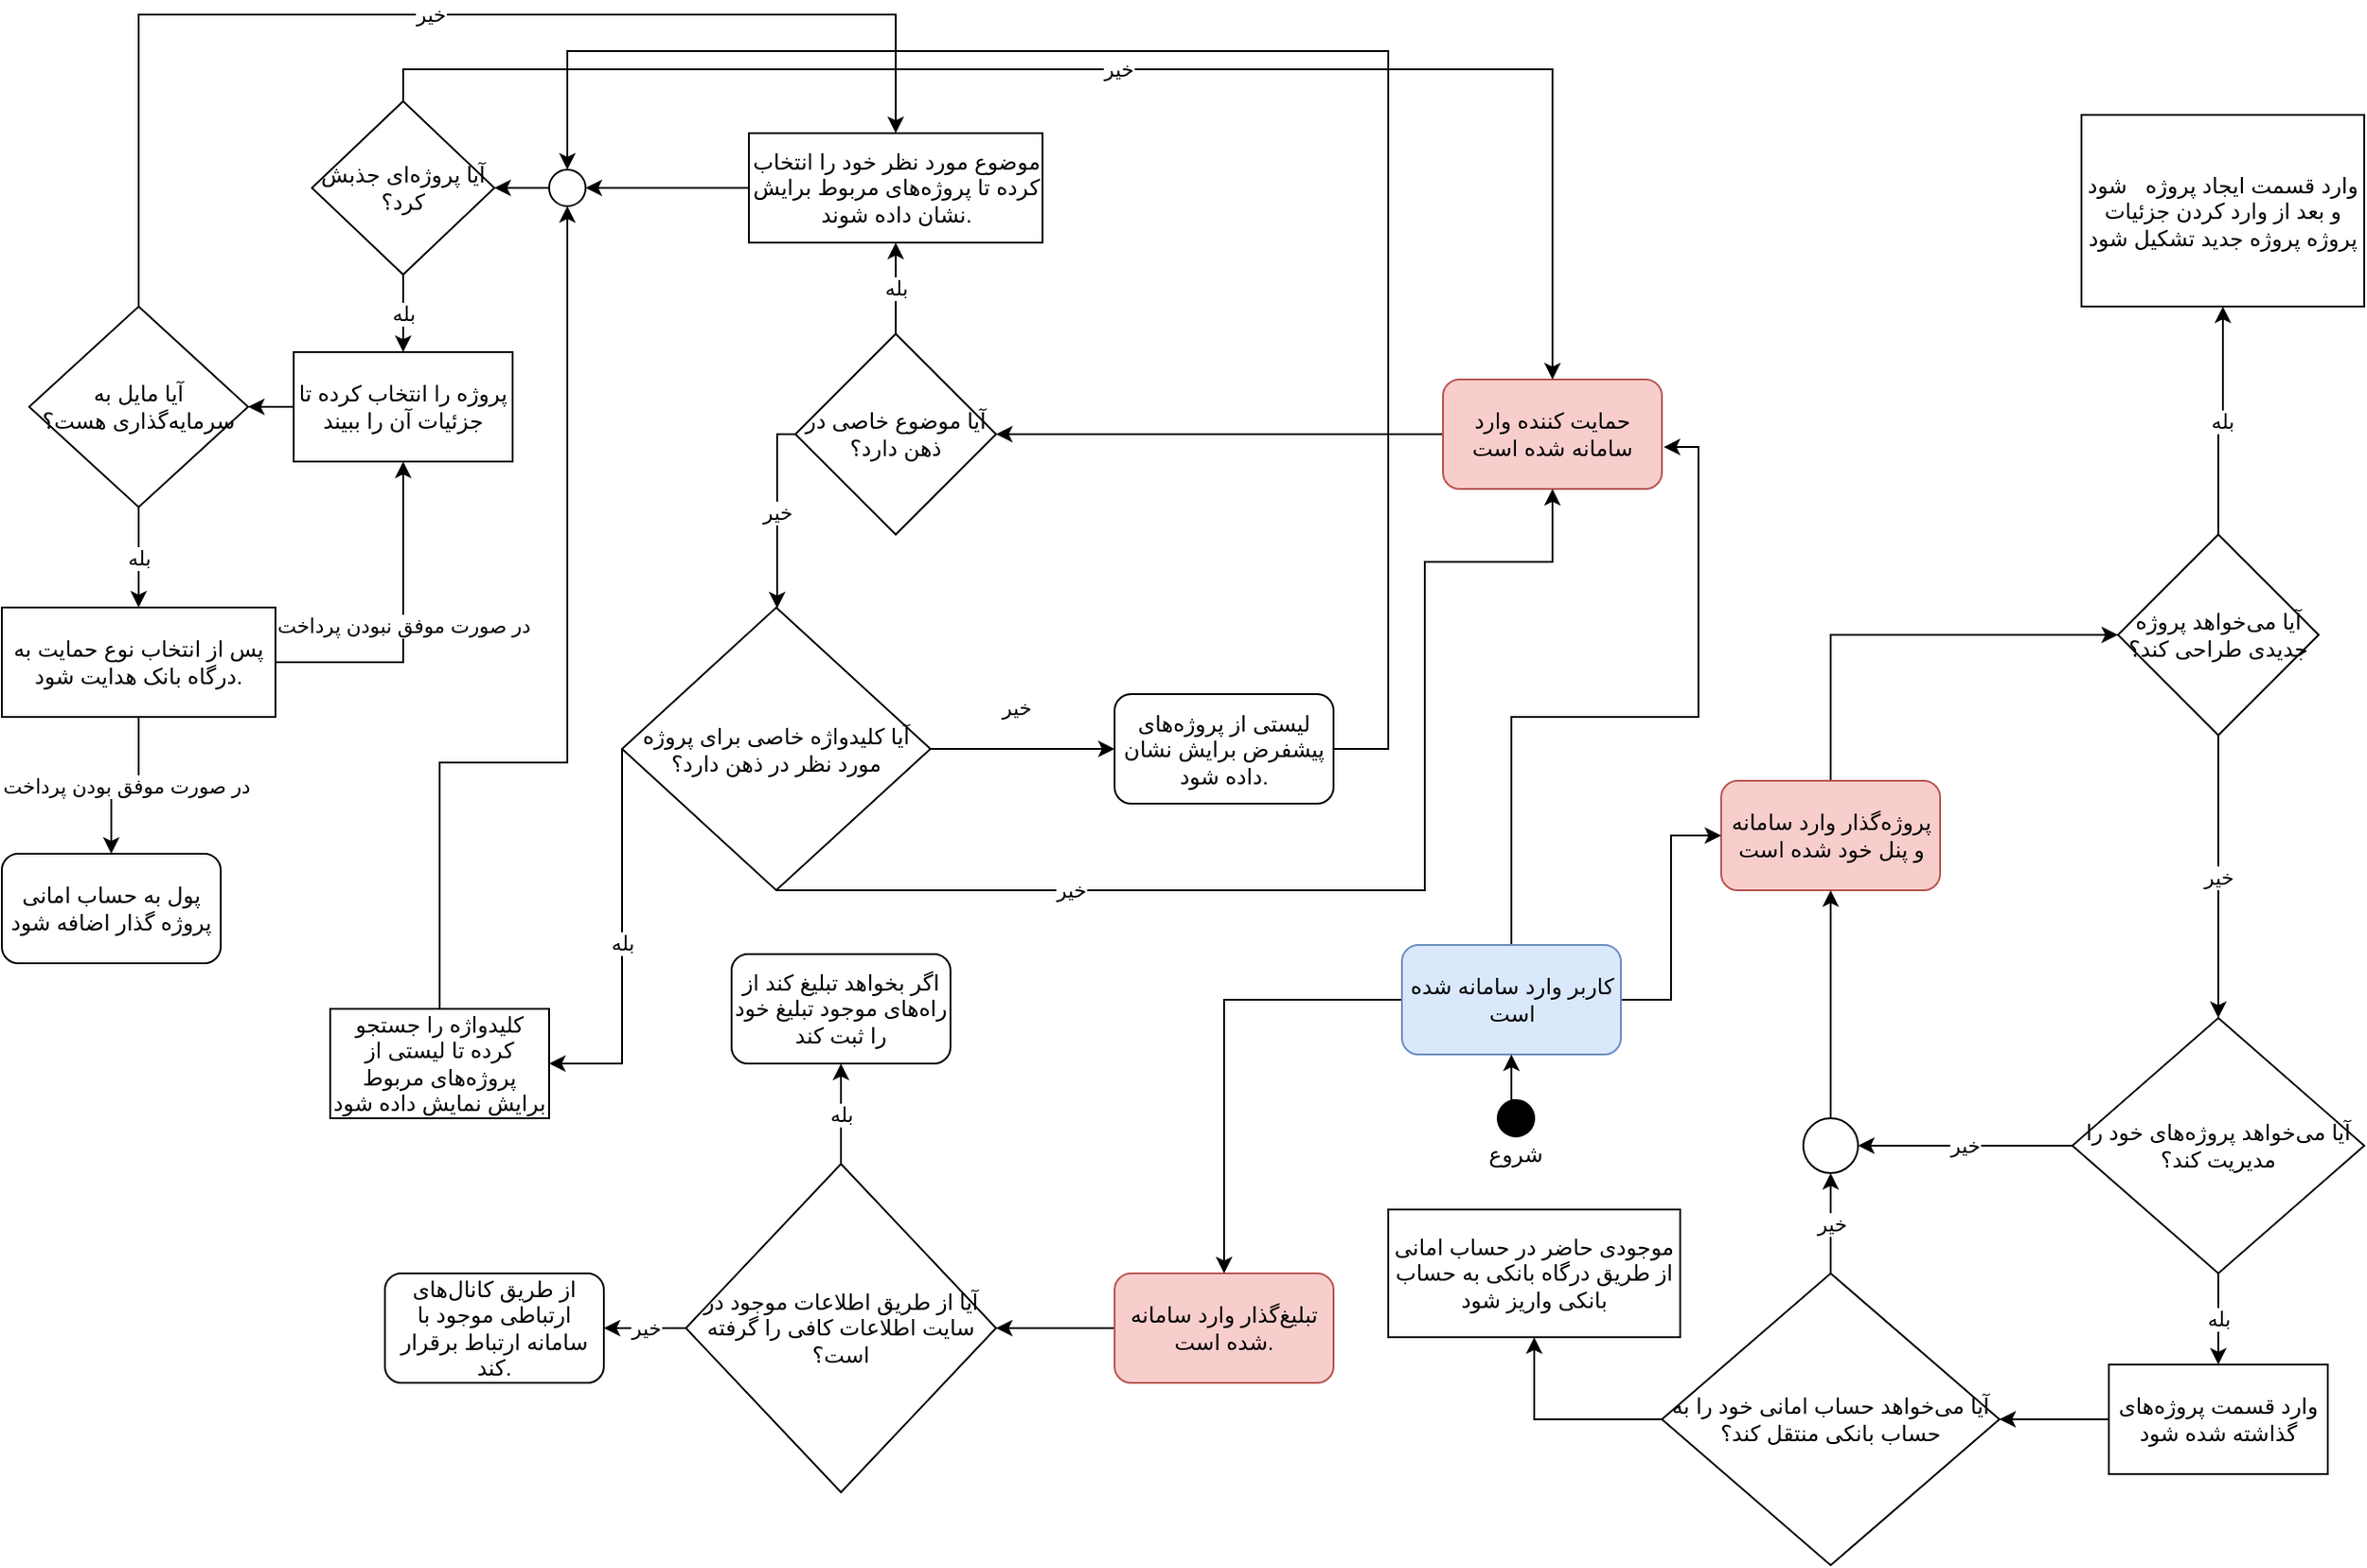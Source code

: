 <mxfile version="10.5.9" type="github"><diagram id="GM4aHO6DSNXgY2hBp16m" name="Page-1"><mxGraphModel dx="1530" dy="945" grid="1" gridSize="10" guides="1" tooltips="1" connect="1" arrows="1" fold="1" page="1" pageScale="1" pageWidth="850" pageHeight="1100" math="0" shadow="0"><root><mxCell id="D2rGNsIUZsNP9-t_oaoN-0"/><mxCell id="D2rGNsIUZsNP9-t_oaoN-1" parent="D2rGNsIUZsNP9-t_oaoN-0"/><mxCell id="wzOLy3sFveUi5eah2--a-5" style="edgeStyle=orthogonalEdgeStyle;rounded=0;orthogonalLoop=1;jettySize=auto;html=1;entryX=0;entryY=0.5;entryDx=0;entryDy=0;" parent="D2rGNsIUZsNP9-t_oaoN-1" source="wzOLy3sFveUi5eah2--a-0" target="wzOLy3sFveUi5eah2--a-2" edge="1"><mxGeometry relative="1" as="geometry"><Array as="points"><mxPoint x="1523" y="370"/></Array></mxGeometry></mxCell><mxCell id="wzOLy3sFveUi5eah2--a-0" value="پروژه‌گذار وارد سامانه و پنل خود شده است" style="rounded=1;whiteSpace=wrap;html=1;fillColor=#f8cecc;strokeColor=#b85450;" parent="D2rGNsIUZsNP9-t_oaoN-1" vertex="1"><mxGeometry x="1462.5" y="450" width="120" height="60" as="geometry"/></mxCell><mxCell id="wzOLy3sFveUi5eah2--a-6" value="بله&lt;br&gt;" style="edgeStyle=orthogonalEdgeStyle;rounded=0;orthogonalLoop=1;jettySize=auto;html=1;entryX=0.5;entryY=1;entryDx=0;entryDy=0;" parent="D2rGNsIUZsNP9-t_oaoN-1" source="wzOLy3sFveUi5eah2--a-2" target="wzOLy3sFveUi5eah2--a-7" edge="1"><mxGeometry relative="1" as="geometry"><mxPoint x="1675" y="215" as="targetPoint"/></mxGeometry></mxCell><mxCell id="wzOLy3sFveUi5eah2--a-13" value="خیر" style="edgeStyle=orthogonalEdgeStyle;rounded=0;orthogonalLoop=1;jettySize=auto;html=1;exitX=0.5;exitY=1;exitDx=0;exitDy=0;" parent="D2rGNsIUZsNP9-t_oaoN-1" source="wzOLy3sFveUi5eah2--a-2" target="wzOLy3sFveUi5eah2--a-9" edge="1"><mxGeometry relative="1" as="geometry"/></mxCell><mxCell id="wzOLy3sFveUi5eah2--a-2" value="آیا می‌خواهد پروژه جدیدی طراحی کند؟" style="rhombus;whiteSpace=wrap;html=1;" parent="D2rGNsIUZsNP9-t_oaoN-1" vertex="1"><mxGeometry x="1680" y="315" width="110" height="110" as="geometry"/></mxCell><mxCell id="wzOLy3sFveUi5eah2--a-7" value="وارد قسمت ایجاد پروژه&amp;nbsp; &amp;nbsp;شود و بعد از وارد کردن جزئیات پروژه پروژه جدید تشکیل شود" style="rounded=0;whiteSpace=wrap;html=1;" parent="D2rGNsIUZsNP9-t_oaoN-1" vertex="1"><mxGeometry x="1660" y="85" width="155" height="105" as="geometry"/></mxCell><mxCell id="wzOLy3sFveUi5eah2--a-14" value="بله" style="edgeStyle=orthogonalEdgeStyle;rounded=0;orthogonalLoop=1;jettySize=auto;html=1;entryX=0.5;entryY=0;entryDx=0;entryDy=0;" parent="D2rGNsIUZsNP9-t_oaoN-1" source="wzOLy3sFveUi5eah2--a-9" target="wzOLy3sFveUi5eah2--a-15" edge="1"><mxGeometry relative="1" as="geometry"><mxPoint x="1675" y="645" as="targetPoint"/></mxGeometry></mxCell><mxCell id="wzOLy3sFveUi5eah2--a-24" value="خیر&lt;br&gt;" style="edgeStyle=orthogonalEdgeStyle;rounded=0;orthogonalLoop=1;jettySize=auto;html=1;exitX=0;exitY=0.5;exitDx=0;exitDy=0;entryX=1;entryY=0.5;entryDx=0;entryDy=0;" parent="D2rGNsIUZsNP9-t_oaoN-1" source="wzOLy3sFveUi5eah2--a-9" target="wzOLy3sFveUi5eah2--a-46" edge="1"><mxGeometry relative="1" as="geometry"><mxPoint x="1580" y="515" as="targetPoint"/><Array as="points"><mxPoint x="1620" y="650"/><mxPoint x="1620" y="650"/></Array></mxGeometry></mxCell><mxCell id="wzOLy3sFveUi5eah2--a-9" value="آیا می‌خواهد پروژه‌های خود را مدیریت کند؟" style="rhombus;whiteSpace=wrap;html=1;" parent="D2rGNsIUZsNP9-t_oaoN-1" vertex="1"><mxGeometry x="1655" y="580" width="160" height="140" as="geometry"/></mxCell><mxCell id="wzOLy3sFveUi5eah2--a-42" style="edgeStyle=orthogonalEdgeStyle;rounded=0;orthogonalLoop=1;jettySize=auto;html=1;entryX=1;entryY=0.5;entryDx=0;entryDy=0;" parent="D2rGNsIUZsNP9-t_oaoN-1" source="wzOLy3sFveUi5eah2--a-15" target="wzOLy3sFveUi5eah2--a-43" edge="1"><mxGeometry relative="1" as="geometry"><mxPoint x="1630" y="685" as="targetPoint"/></mxGeometry></mxCell><mxCell id="wzOLy3sFveUi5eah2--a-15" value="وارد قسمت پروژه‌های گذاشته شده شود" style="rounded=0;whiteSpace=wrap;html=1;" parent="D2rGNsIUZsNP9-t_oaoN-1" vertex="1"><mxGeometry x="1675" y="770" width="120" height="60" as="geometry"/></mxCell><mxCell id="wzOLy3sFveUi5eah2--a-23" style="edgeStyle=orthogonalEdgeStyle;rounded=0;orthogonalLoop=1;jettySize=auto;html=1;exitX=0;exitY=0.5;exitDx=0;exitDy=0;entryX=1;entryY=0.5;entryDx=0;entryDy=0;" parent="D2rGNsIUZsNP9-t_oaoN-1" source="wzOLy3sFveUi5eah2--a-17" target="wzOLy3sFveUi5eah2--a-20" edge="1"><mxGeometry relative="1" as="geometry"/></mxCell><mxCell id="wzOLy3sFveUi5eah2--a-17" value="حمایت کننده وارد سامانه شده است" style="rounded=1;whiteSpace=wrap;html=1;fillColor=#f8cecc;strokeColor=#b85450;" parent="D2rGNsIUZsNP9-t_oaoN-1" vertex="1"><mxGeometry x="1310" y="230" width="120" height="60" as="geometry"/></mxCell><mxCell id="wzOLy3sFveUi5eah2--a-18" value="بله&lt;br&gt;" style="edgeStyle=orthogonalEdgeStyle;rounded=0;orthogonalLoop=1;jettySize=auto;html=1;entryX=0.5;entryY=1;entryDx=0;entryDy=0;" parent="D2rGNsIUZsNP9-t_oaoN-1" source="wzOLy3sFveUi5eah2--a-20" target="wzOLy3sFveUi5eah2--a-26" edge="1"><mxGeometry relative="1" as="geometry"><mxPoint x="950" y="145" as="targetPoint"/></mxGeometry></mxCell><mxCell id="wzOLy3sFveUi5eah2--a-19" value="خیر" style="edgeStyle=orthogonalEdgeStyle;rounded=0;orthogonalLoop=1;jettySize=auto;html=1;exitX=0;exitY=0.5;exitDx=0;exitDy=0;" parent="D2rGNsIUZsNP9-t_oaoN-1" source="wzOLy3sFveUi5eah2--a-20" target="wzOLy3sFveUi5eah2--a-22" edge="1"><mxGeometry relative="1" as="geometry"><Array as="points"><mxPoint x="945" y="335"/><mxPoint x="945" y="335"/></Array></mxGeometry></mxCell><mxCell id="wzOLy3sFveUi5eah2--a-20" value="آیا موضوع خاصی در ذهن دارد؟" style="rhombus;whiteSpace=wrap;html=1;" parent="D2rGNsIUZsNP9-t_oaoN-1" vertex="1"><mxGeometry x="955" y="205" width="110" height="110" as="geometry"/></mxCell><mxCell id="wzOLy3sFveUi5eah2--a-52" value="خیر" style="edgeStyle=orthogonalEdgeStyle;rounded=0;orthogonalLoop=1;jettySize=auto;html=1;entryX=0;entryY=0.5;entryDx=0;entryDy=0;" parent="D2rGNsIUZsNP9-t_oaoN-1" source="wzOLy3sFveUi5eah2--a-22" target="wzOLy3sFveUi5eah2--a-53" edge="1"><mxGeometry x="0.009" y="23" relative="1" as="geometry"><mxPoint x="1090" y="432.5" as="targetPoint"/><mxPoint x="-4" as="offset"/></mxGeometry></mxCell><mxCell id="wzOLy3sFveUi5eah2--a-62" value="بله&lt;br&gt;" style="edgeStyle=orthogonalEdgeStyle;rounded=0;orthogonalLoop=1;jettySize=auto;html=1;exitX=0;exitY=0.5;exitDx=0;exitDy=0;entryX=1;entryY=0.5;entryDx=0;entryDy=0;" parent="D2rGNsIUZsNP9-t_oaoN-1" source="wzOLy3sFveUi5eah2--a-22" target="wzOLy3sFveUi5eah2--a-60" edge="1"><mxGeometry relative="1" as="geometry"><Array as="points"><mxPoint x="860" y="433"/><mxPoint x="860" y="610"/></Array></mxGeometry></mxCell><mxCell id="wzOLy3sFveUi5eah2--a-64" value="خیر" style="edgeStyle=orthogonalEdgeStyle;rounded=0;orthogonalLoop=1;jettySize=auto;html=1;exitX=0.5;exitY=1;exitDx=0;exitDy=0;entryX=0.5;entryY=1;entryDx=0;entryDy=0;" parent="D2rGNsIUZsNP9-t_oaoN-1" source="wzOLy3sFveUi5eah2--a-22" target="wzOLy3sFveUi5eah2--a-17" edge="1"><mxGeometry x="-0.5" relative="1" as="geometry"><Array as="points"><mxPoint x="950" y="510"/><mxPoint x="1300" y="510"/><mxPoint x="1300" y="330"/><mxPoint x="1370" y="330"/></Array><mxPoint as="offset"/><mxPoint x="1370" y="330" as="targetPoint"/></mxGeometry></mxCell><mxCell id="wzOLy3sFveUi5eah2--a-22" value="آیا کلیدواژه خاصی برای پروژه مورد نظر در ذهن دارد؟" style="rhombus;whiteSpace=wrap;html=1;" parent="D2rGNsIUZsNP9-t_oaoN-1" vertex="1"><mxGeometry x="860" y="355" width="169" height="155" as="geometry"/></mxCell><mxCell id="wzOLy3sFveUi5eah2--a-29" style="edgeStyle=orthogonalEdgeStyle;rounded=0;orthogonalLoop=1;jettySize=auto;html=1;entryX=1;entryY=0.5;entryDx=0;entryDy=0;" parent="D2rGNsIUZsNP9-t_oaoN-1" source="wzOLy3sFveUi5eah2--a-26" target="wzOLy3sFveUi5eah2--a-55" edge="1"><mxGeometry relative="1" as="geometry"><mxPoint x="850" y="125" as="targetPoint"/></mxGeometry></mxCell><mxCell id="wzOLy3sFveUi5eah2--a-26" value="موضوع مورد نظر خود را انتخاب کرده تا پروژه‌های مربوط برایش نشان داده شوند." style="rounded=0;whiteSpace=wrap;html=1;" parent="D2rGNsIUZsNP9-t_oaoN-1" vertex="1"><mxGeometry x="929.5" y="95" width="161" height="60" as="geometry"/></mxCell><mxCell id="wzOLy3sFveUi5eah2--a-30" value="بله" style="edgeStyle=orthogonalEdgeStyle;rounded=0;orthogonalLoop=1;jettySize=auto;html=1;exitX=0.5;exitY=1;exitDx=0;exitDy=0;entryX=0.5;entryY=0;entryDx=0;entryDy=0;" parent="D2rGNsIUZsNP9-t_oaoN-1" source="wzOLy3sFveUi5eah2--a-28" target="wzOLy3sFveUi5eah2--a-31" edge="1"><mxGeometry relative="1" as="geometry"><mxPoint x="770" y="210" as="targetPoint"/></mxGeometry></mxCell><mxCell id="wzOLy3sFveUi5eah2--a-50" value="خیر&lt;br&gt;" style="edgeStyle=orthogonalEdgeStyle;rounded=0;orthogonalLoop=1;jettySize=auto;html=1;entryX=0.5;entryY=0;entryDx=0;entryDy=0;exitX=0.5;exitY=0;exitDx=0;exitDy=0;" parent="D2rGNsIUZsNP9-t_oaoN-1" source="wzOLy3sFveUi5eah2--a-28" target="wzOLy3sFveUi5eah2--a-17" edge="1"><mxGeometry relative="1" as="geometry"><mxPoint x="1130" y="30" as="targetPoint"/><Array as="points"><mxPoint x="740" y="60"/><mxPoint x="1370" y="60"/></Array></mxGeometry></mxCell><mxCell id="wzOLy3sFveUi5eah2--a-28" value="آیا پروژه‌ای جذبش کرد؟" style="rhombus;whiteSpace=wrap;html=1;" parent="D2rGNsIUZsNP9-t_oaoN-1" vertex="1"><mxGeometry x="690" y="77.5" width="100" height="95" as="geometry"/></mxCell><mxCell id="wzOLy3sFveUi5eah2--a-32" style="edgeStyle=orthogonalEdgeStyle;rounded=0;orthogonalLoop=1;jettySize=auto;html=1;entryX=1;entryY=0.5;entryDx=0;entryDy=0;" parent="D2rGNsIUZsNP9-t_oaoN-1" source="wzOLy3sFveUi5eah2--a-31" target="wzOLy3sFveUi5eah2--a-33" edge="1"><mxGeometry relative="1" as="geometry"><mxPoint x="630" y="260" as="targetPoint"/></mxGeometry></mxCell><mxCell id="wzOLy3sFveUi5eah2--a-31" value="پروژه را انتخاب کرده تا جزئیات آن را ببیند" style="rounded=0;whiteSpace=wrap;html=1;" parent="D2rGNsIUZsNP9-t_oaoN-1" vertex="1"><mxGeometry x="680" y="215" width="120" height="60" as="geometry"/></mxCell><mxCell id="wzOLy3sFveUi5eah2--a-34" value="بله" style="edgeStyle=orthogonalEdgeStyle;rounded=0;orthogonalLoop=1;jettySize=auto;html=1;entryX=0.5;entryY=0;entryDx=0;entryDy=0;" parent="D2rGNsIUZsNP9-t_oaoN-1" source="wzOLy3sFveUi5eah2--a-33" target="wzOLy3sFveUi5eah2--a-35" edge="1"><mxGeometry relative="1" as="geometry"><mxPoint x="580" y="380" as="targetPoint"/></mxGeometry></mxCell><mxCell id="wzOLy3sFveUi5eah2--a-51" value="خیر" style="edgeStyle=orthogonalEdgeStyle;rounded=0;orthogonalLoop=1;jettySize=auto;html=1;exitX=0.5;exitY=0;exitDx=0;exitDy=0;entryX=0.5;entryY=0;entryDx=0;entryDy=0;" parent="D2rGNsIUZsNP9-t_oaoN-1" source="wzOLy3sFveUi5eah2--a-33" target="wzOLy3sFveUi5eah2--a-26" edge="1"><mxGeometry relative="1" as="geometry"><Array as="points"><mxPoint x="595" y="30"/><mxPoint x="1010" y="30"/></Array><mxPoint x="1080" y="20" as="targetPoint"/></mxGeometry></mxCell><mxCell id="wzOLy3sFveUi5eah2--a-33" value="آیا مایل به سرمایه‌گذاری هست؟" style="rhombus;whiteSpace=wrap;html=1;" parent="D2rGNsIUZsNP9-t_oaoN-1" vertex="1"><mxGeometry x="535" y="190" width="120" height="110" as="geometry"/></mxCell><mxCell id="wzOLy3sFveUi5eah2--a-37" value="در صورت موفق نبودن پرداخت&lt;br&gt;" style="edgeStyle=orthogonalEdgeStyle;rounded=0;orthogonalLoop=1;jettySize=auto;html=1;entryX=0.5;entryY=1;entryDx=0;entryDy=0;" parent="D2rGNsIUZsNP9-t_oaoN-1" source="wzOLy3sFveUi5eah2--a-35" target="wzOLy3sFveUi5eah2--a-31" edge="1"><mxGeometry relative="1" as="geometry"/></mxCell><mxCell id="wzOLy3sFveUi5eah2--a-40" value="در صورت موفق بودن پرداخت" style="edgeStyle=orthogonalEdgeStyle;rounded=0;orthogonalLoop=1;jettySize=auto;html=1;entryX=0.5;entryY=0;entryDx=0;entryDy=0;" parent="D2rGNsIUZsNP9-t_oaoN-1" source="wzOLy3sFveUi5eah2--a-35" target="wzOLy3sFveUi5eah2--a-41" edge="1"><mxGeometry relative="1" as="geometry"><mxPoint x="580" y="480" as="targetPoint"/></mxGeometry></mxCell><mxCell id="wzOLy3sFveUi5eah2--a-35" value="پس از انتخاب نوع حمایت به درگاه بانک هدایت شود." style="rounded=0;whiteSpace=wrap;html=1;" parent="D2rGNsIUZsNP9-t_oaoN-1" vertex="1"><mxGeometry x="520" y="355" width="150" height="60" as="geometry"/></mxCell><mxCell id="wzOLy3sFveUi5eah2--a-41" value="پول به حساب امانی پروژه گذار اضافه شود" style="rounded=1;whiteSpace=wrap;html=1;" parent="D2rGNsIUZsNP9-t_oaoN-1" vertex="1"><mxGeometry x="520" y="490" width="120" height="60" as="geometry"/></mxCell><mxCell id="wzOLy3sFveUi5eah2--a-44" style="edgeStyle=orthogonalEdgeStyle;rounded=0;orthogonalLoop=1;jettySize=auto;html=1;entryX=0.5;entryY=1;entryDx=0;entryDy=0;exitX=0;exitY=0.5;exitDx=0;exitDy=0;" parent="D2rGNsIUZsNP9-t_oaoN-1" source="wzOLy3sFveUi5eah2--a-43" target="wzOLy3sFveUi5eah2--a-49" edge="1"><mxGeometry relative="1" as="geometry"><mxPoint x="1545" y="825" as="targetPoint"/></mxGeometry></mxCell><mxCell id="wzOLy3sFveUi5eah2--a-45" value="خیر" style="edgeStyle=orthogonalEdgeStyle;rounded=0;orthogonalLoop=1;jettySize=auto;html=1;entryX=0.5;entryY=1;entryDx=0;entryDy=0;" parent="D2rGNsIUZsNP9-t_oaoN-1" source="wzOLy3sFveUi5eah2--a-43" target="wzOLy3sFveUi5eah2--a-46" edge="1"><mxGeometry relative="1" as="geometry"><mxPoint x="1550" y="525" as="targetPoint"/></mxGeometry></mxCell><mxCell id="wzOLy3sFveUi5eah2--a-43" value="آیا می‌خواهد حساب امانی خود را به حساب بانکی منتقل کند؟" style="rhombus;whiteSpace=wrap;html=1;" parent="D2rGNsIUZsNP9-t_oaoN-1" vertex="1"><mxGeometry x="1430" y="720" width="185" height="160" as="geometry"/></mxCell><mxCell id="qT7fgDm7-vkdBRYUJCyY-1" style="edgeStyle=orthogonalEdgeStyle;rounded=0;orthogonalLoop=1;jettySize=auto;html=1;exitX=0.5;exitY=0;exitDx=0;exitDy=0;entryX=0.5;entryY=1;entryDx=0;entryDy=0;" edge="1" parent="D2rGNsIUZsNP9-t_oaoN-1" source="wzOLy3sFveUi5eah2--a-46" target="wzOLy3sFveUi5eah2--a-0"><mxGeometry relative="1" as="geometry"/></mxCell><mxCell id="wzOLy3sFveUi5eah2--a-46" value="" style="ellipse;whiteSpace=wrap;html=1;aspect=fixed;" parent="D2rGNsIUZsNP9-t_oaoN-1" vertex="1"><mxGeometry x="1507.5" y="635" width="30" height="30" as="geometry"/></mxCell><mxCell id="wzOLy3sFveUi5eah2--a-49" value="موجودی حاضر در حساب امانی از طریق درگاه بانکی به حساب بانکی واریز شود" style="rounded=0;whiteSpace=wrap;html=1;" parent="D2rGNsIUZsNP9-t_oaoN-1" vertex="1"><mxGeometry x="1280" y="685" width="160" height="70" as="geometry"/></mxCell><mxCell id="wzOLy3sFveUi5eah2--a-54" style="edgeStyle=orthogonalEdgeStyle;rounded=0;orthogonalLoop=1;jettySize=auto;html=1;entryX=0.5;entryY=0;entryDx=0;entryDy=0;exitX=1;exitY=0.5;exitDx=0;exitDy=0;" parent="D2rGNsIUZsNP9-t_oaoN-1" source="wzOLy3sFveUi5eah2--a-53" target="wzOLy3sFveUi5eah2--a-55" edge="1"><mxGeometry relative="1" as="geometry"><mxPoint x="1230" y="20" as="targetPoint"/><Array as="points"><mxPoint x="1280" y="433"/><mxPoint x="1280" y="50"/><mxPoint x="830" y="50"/></Array></mxGeometry></mxCell><mxCell id="wzOLy3sFveUi5eah2--a-53" value="لیستی از پروژه‌های پیشفرض برایش نشان داده شود." style="rounded=1;whiteSpace=wrap;html=1;" parent="D2rGNsIUZsNP9-t_oaoN-1" vertex="1"><mxGeometry x="1130" y="402.5" width="120" height="60" as="geometry"/></mxCell><mxCell id="wzOLy3sFveUi5eah2--a-59" style="edgeStyle=orthogonalEdgeStyle;rounded=0;orthogonalLoop=1;jettySize=auto;html=1;entryX=1;entryY=0.5;entryDx=0;entryDy=0;" parent="D2rGNsIUZsNP9-t_oaoN-1" source="wzOLy3sFveUi5eah2--a-55" target="wzOLy3sFveUi5eah2--a-28" edge="1"><mxGeometry relative="1" as="geometry"/></mxCell><mxCell id="wzOLy3sFveUi5eah2--a-55" value="" style="ellipse;whiteSpace=wrap;html=1;aspect=fixed;" parent="D2rGNsIUZsNP9-t_oaoN-1" vertex="1"><mxGeometry x="820" y="115" width="20" height="20" as="geometry"/></mxCell><mxCell id="wzOLy3sFveUi5eah2--a-63" style="edgeStyle=orthogonalEdgeStyle;rounded=0;orthogonalLoop=1;jettySize=auto;html=1;entryX=0.5;entryY=1;entryDx=0;entryDy=0;exitX=0.5;exitY=0;exitDx=0;exitDy=0;" parent="D2rGNsIUZsNP9-t_oaoN-1" source="wzOLy3sFveUi5eah2--a-60" target="wzOLy3sFveUi5eah2--a-55" edge="1"><mxGeometry relative="1" as="geometry"><Array as="points"><mxPoint x="760" y="440"/><mxPoint x="830" y="440"/></Array></mxGeometry></mxCell><mxCell id="wzOLy3sFveUi5eah2--a-60" value="کلیدواژه را جستجو کرده تا لیستی از پروژه‌های مربوط برایش نمایش داده شود" style="rounded=0;whiteSpace=wrap;html=1;" parent="D2rGNsIUZsNP9-t_oaoN-1" vertex="1"><mxGeometry x="700" y="575" width="120" height="60" as="geometry"/></mxCell><mxCell id="wzOLy3sFveUi5eah2--a-66" style="edgeStyle=orthogonalEdgeStyle;rounded=0;orthogonalLoop=1;jettySize=auto;html=1;entryX=1;entryY=0.5;entryDx=0;entryDy=0;" parent="D2rGNsIUZsNP9-t_oaoN-1" source="wzOLy3sFveUi5eah2--a-65" target="wzOLy3sFveUi5eah2--a-67" edge="1"><mxGeometry relative="1" as="geometry"><mxPoint x="1050" y="730" as="targetPoint"/></mxGeometry></mxCell><mxCell id="wzOLy3sFveUi5eah2--a-65" value="تبلیغ‌گذار وارد سامانه شده است." style="rounded=1;whiteSpace=wrap;html=1;fillColor=#f8cecc;strokeColor=#b85450;" parent="D2rGNsIUZsNP9-t_oaoN-1" vertex="1"><mxGeometry x="1130" y="720" width="120" height="60" as="geometry"/></mxCell><mxCell id="wzOLy3sFveUi5eah2--a-68" value="بله" style="edgeStyle=orthogonalEdgeStyle;rounded=0;orthogonalLoop=1;jettySize=auto;html=1;entryX=0.5;entryY=1;entryDx=0;entryDy=0;" parent="D2rGNsIUZsNP9-t_oaoN-1" source="wzOLy3sFveUi5eah2--a-67" target="wzOLy3sFveUi5eah2--a-71" edge="1"><mxGeometry relative="1" as="geometry"><mxPoint x="975" y="890" as="targetPoint"/></mxGeometry></mxCell><mxCell id="wzOLy3sFveUi5eah2--a-72" value="خیر" style="edgeStyle=orthogonalEdgeStyle;rounded=0;orthogonalLoop=1;jettySize=auto;html=1;entryX=1;entryY=0.5;entryDx=0;entryDy=0;" parent="D2rGNsIUZsNP9-t_oaoN-1" source="wzOLy3sFveUi5eah2--a-67" target="wzOLy3sFveUi5eah2--a-73" edge="1"><mxGeometry relative="1" as="geometry"><mxPoint x="860" y="750" as="targetPoint"/></mxGeometry></mxCell><mxCell id="wzOLy3sFveUi5eah2--a-67" value="آیا از طریق اطلاعات موجود در سایت اطلاعات کافی را گرفته است؟" style="rhombus;whiteSpace=wrap;html=1;" parent="D2rGNsIUZsNP9-t_oaoN-1" vertex="1"><mxGeometry x="895" y="660" width="170" height="180" as="geometry"/></mxCell><mxCell id="wzOLy3sFveUi5eah2--a-71" value="اگر بخواهد تبلیغ کند از راه‌های موجود تبلیغ خود را ثبت کند" style="rounded=1;whiteSpace=wrap;html=1;" parent="D2rGNsIUZsNP9-t_oaoN-1" vertex="1"><mxGeometry x="920" y="545" width="120" height="60" as="geometry"/></mxCell><mxCell id="wzOLy3sFveUi5eah2--a-73" value="از طریق کانال‌های ارتباطی موجود با سامانه ارتباط برقرار کند." style="rounded=1;whiteSpace=wrap;html=1;" parent="D2rGNsIUZsNP9-t_oaoN-1" vertex="1"><mxGeometry x="730" y="720" width="120" height="60" as="geometry"/></mxCell><mxCell id="qT7fgDm7-vkdBRYUJCyY-3" style="edgeStyle=orthogonalEdgeStyle;rounded=0;orthogonalLoop=1;jettySize=auto;html=1;entryX=1.008;entryY=0.617;entryDx=0;entryDy=0;entryPerimeter=0;exitX=0.5;exitY=0;exitDx=0;exitDy=0;" edge="1" parent="D2rGNsIUZsNP9-t_oaoN-1" source="qT7fgDm7-vkdBRYUJCyY-2" target="wzOLy3sFveUi5eah2--a-17"><mxGeometry relative="1" as="geometry"/></mxCell><mxCell id="qT7fgDm7-vkdBRYUJCyY-6" style="edgeStyle=orthogonalEdgeStyle;rounded=0;orthogonalLoop=1;jettySize=auto;html=1;entryX=0;entryY=0.5;entryDx=0;entryDy=0;" edge="1" parent="D2rGNsIUZsNP9-t_oaoN-1" source="qT7fgDm7-vkdBRYUJCyY-2" target="wzOLy3sFveUi5eah2--a-0"><mxGeometry relative="1" as="geometry"/></mxCell><mxCell id="qT7fgDm7-vkdBRYUJCyY-7" style="edgeStyle=orthogonalEdgeStyle;rounded=0;orthogonalLoop=1;jettySize=auto;html=1;entryX=0.5;entryY=0;entryDx=0;entryDy=0;" edge="1" parent="D2rGNsIUZsNP9-t_oaoN-1" source="qT7fgDm7-vkdBRYUJCyY-2" target="wzOLy3sFveUi5eah2--a-65"><mxGeometry relative="1" as="geometry"/></mxCell><mxCell id="qT7fgDm7-vkdBRYUJCyY-2" value="کاربر وارد سامانه شده است" style="rounded=1;whiteSpace=wrap;html=1;fillColor=#dae8fc;strokeColor=#6c8ebf;" vertex="1" parent="D2rGNsIUZsNP9-t_oaoN-1"><mxGeometry x="1287.5" y="540" width="120" height="60" as="geometry"/></mxCell><mxCell id="qT7fgDm7-vkdBRYUJCyY-11" style="edgeStyle=orthogonalEdgeStyle;rounded=0;orthogonalLoop=1;jettySize=auto;html=1;exitX=0.5;exitY=0;exitDx=0;exitDy=0;entryX=0.5;entryY=1;entryDx=0;entryDy=0;" edge="1" parent="D2rGNsIUZsNP9-t_oaoN-1" source="qT7fgDm7-vkdBRYUJCyY-8" target="qT7fgDm7-vkdBRYUJCyY-2"><mxGeometry relative="1" as="geometry"/></mxCell><mxCell id="qT7fgDm7-vkdBRYUJCyY-8" value="" style="ellipse;whiteSpace=wrap;html=1;aspect=fixed;fillColor=#000000;" vertex="1" parent="D2rGNsIUZsNP9-t_oaoN-1"><mxGeometry x="1340" y="625" width="20" height="20" as="geometry"/></mxCell><mxCell id="qT7fgDm7-vkdBRYUJCyY-14" value="شروع&lt;br&gt;" style="text;html=1;strokeColor=none;fillColor=none;align=center;verticalAlign=middle;whiteSpace=wrap;rounded=0;" vertex="1" parent="D2rGNsIUZsNP9-t_oaoN-1"><mxGeometry x="1330" y="645" width="40" height="20" as="geometry"/></mxCell></root></mxGraphModel></diagram></mxfile>